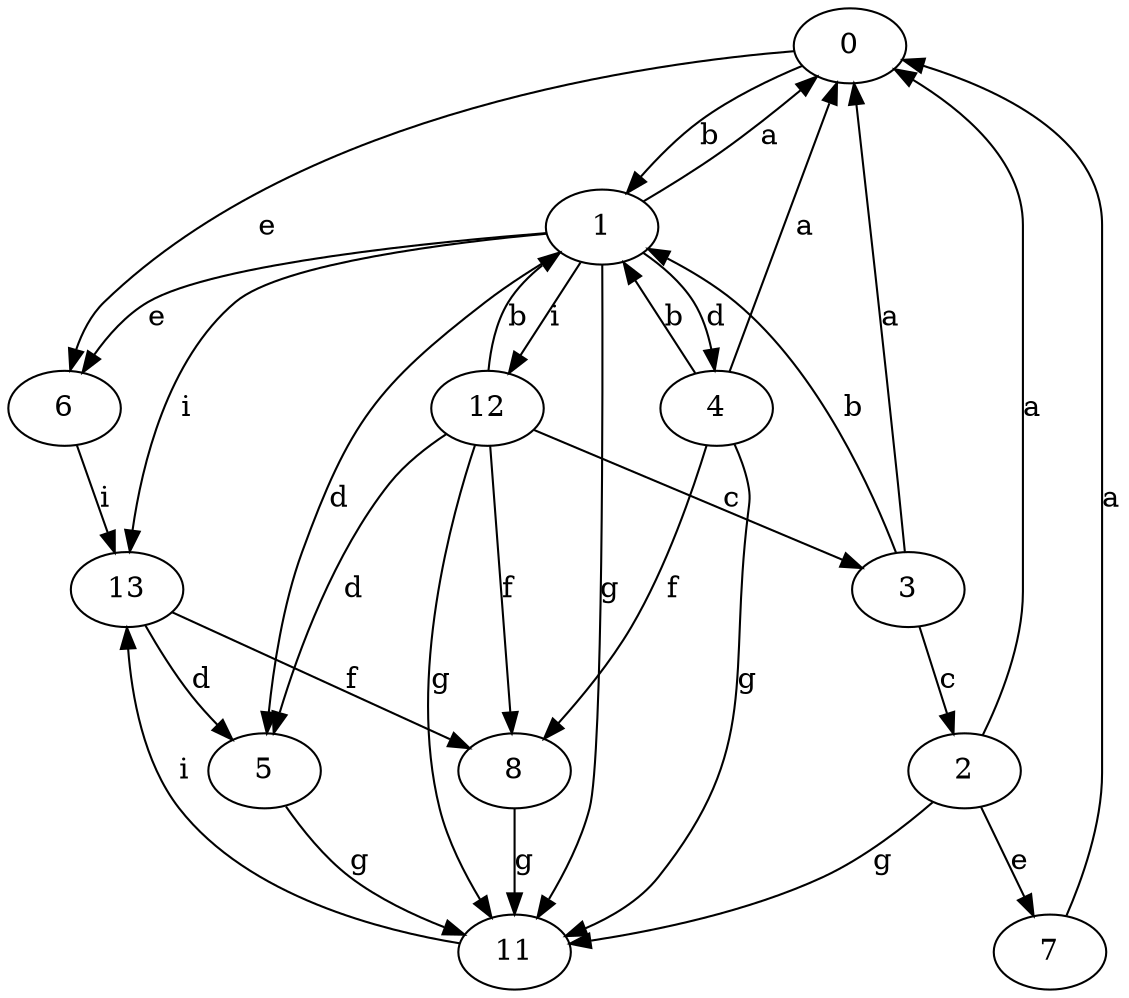 strict digraph  {
0;
1;
2;
3;
4;
5;
6;
7;
8;
11;
12;
13;
0 -> 1  [label=b];
0 -> 6  [label=e];
1 -> 0  [label=a];
1 -> 4  [label=d];
1 -> 5  [label=d];
1 -> 6  [label=e];
1 -> 11  [label=g];
1 -> 12  [label=i];
1 -> 13  [label=i];
2 -> 0  [label=a];
2 -> 7  [label=e];
2 -> 11  [label=g];
3 -> 0  [label=a];
3 -> 1  [label=b];
3 -> 2  [label=c];
4 -> 0  [label=a];
4 -> 1  [label=b];
4 -> 8  [label=f];
4 -> 11  [label=g];
5 -> 11  [label=g];
6 -> 13  [label=i];
7 -> 0  [label=a];
8 -> 11  [label=g];
11 -> 13  [label=i];
12 -> 1  [label=b];
12 -> 3  [label=c];
12 -> 5  [label=d];
12 -> 8  [label=f];
12 -> 11  [label=g];
13 -> 5  [label=d];
13 -> 8  [label=f];
}
